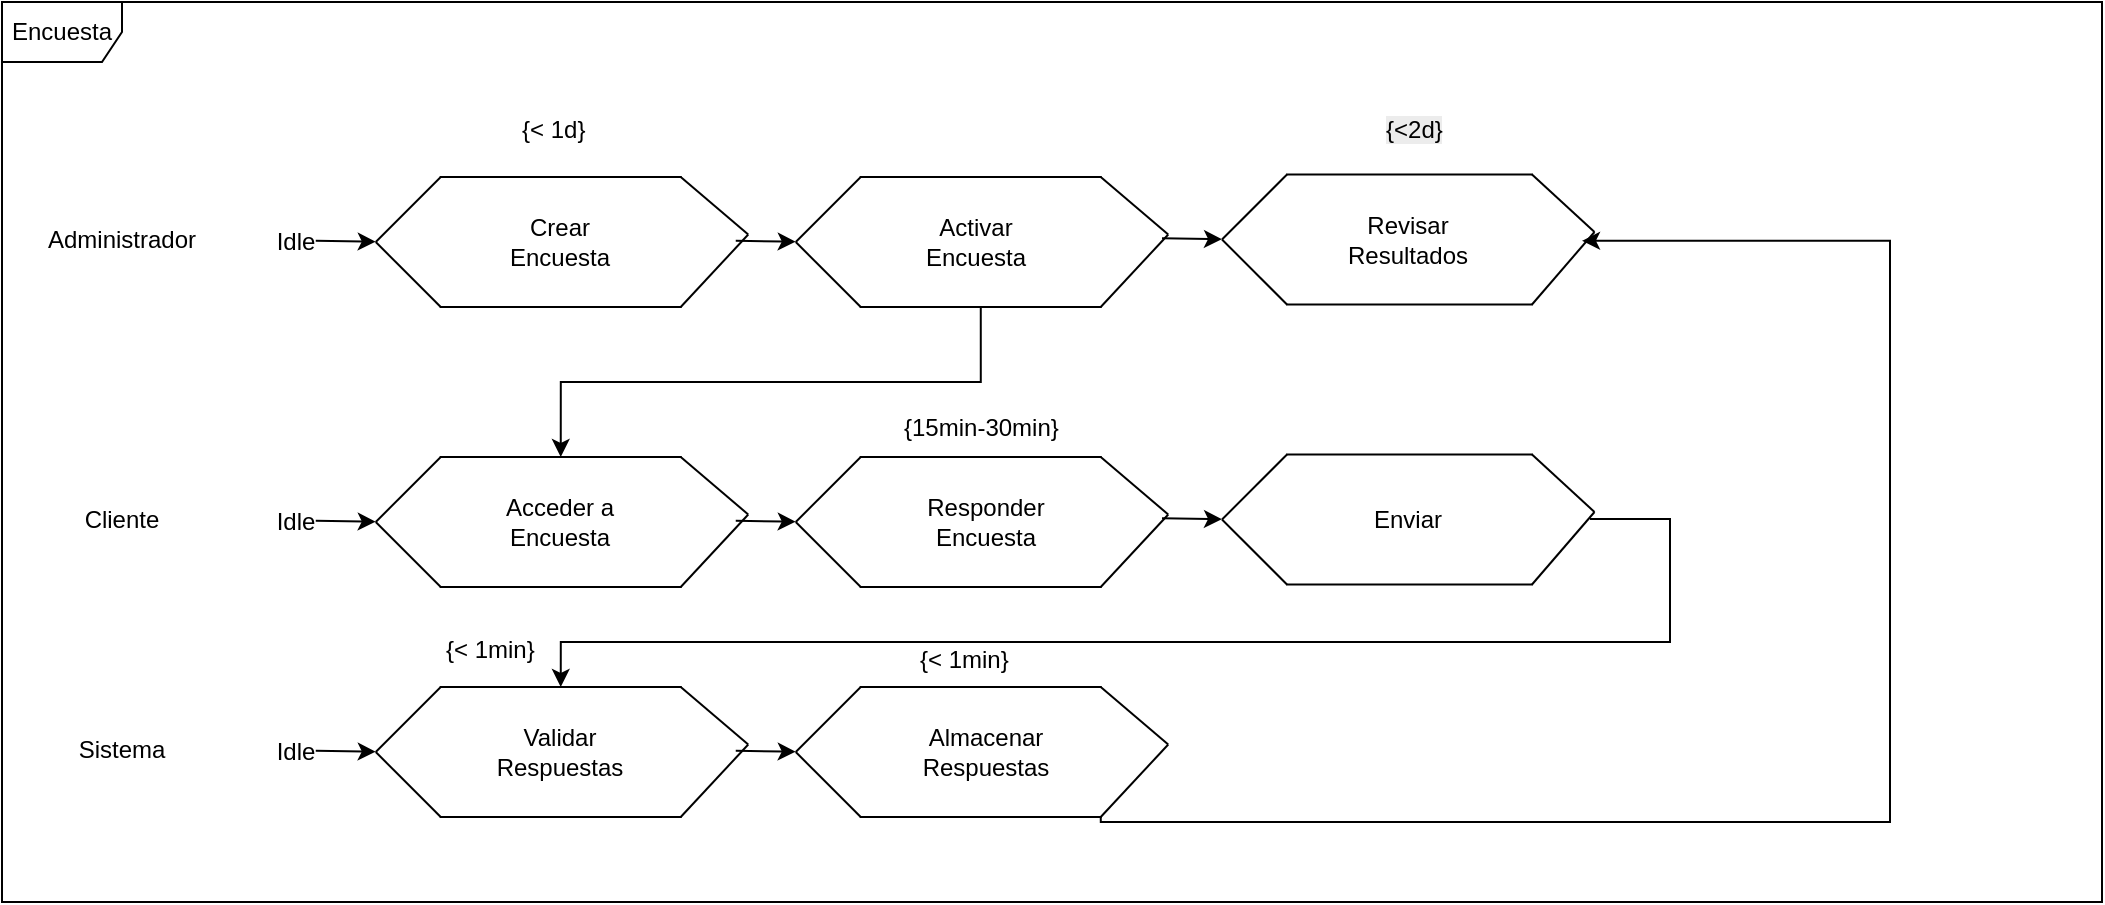 <mxfile version="28.0.6">
  <diagram name="Página-1" id="PuR6PXavX1iiZgIphFz7">
    <mxGraphModel grid="1" page="1" gridSize="10" guides="1" tooltips="1" connect="1" arrows="1" fold="1" pageScale="1" pageWidth="827" pageHeight="1169" math="0" shadow="0">
      <root>
        <mxCell id="0" />
        <mxCell id="1" parent="0" />
        <mxCell id="wnuGWgDGQfipznTXfZxU-3" value="" style="shape=partialRectangle;whiteSpace=wrap;html=1;top=0;bottom=0;fillColor=none;rotation=90;" vertex="1" parent="1">
          <mxGeometry x="76.87" y="250" width="65" height="120" as="geometry" />
        </mxCell>
        <mxCell id="wnuGWgDGQfipznTXfZxU-6" value="" style="endArrow=none;html=1;rounded=0;exitX=1;exitY=0;exitDx=0;exitDy=0;" edge="1" parent="1" source="wnuGWgDGQfipznTXfZxU-3">
          <mxGeometry width="50" height="50" relative="1" as="geometry">
            <mxPoint x="213.12" y="316.25" as="sourcePoint" />
            <mxPoint x="203.12" y="306.25" as="targetPoint" />
          </mxGeometry>
        </mxCell>
        <mxCell id="wnuGWgDGQfipznTXfZxU-8" value="" style="endArrow=none;html=1;rounded=0;exitX=0;exitY=0;exitDx=0;exitDy=0;" edge="1" parent="1" source="wnuGWgDGQfipznTXfZxU-3">
          <mxGeometry width="50" height="50" relative="1" as="geometry">
            <mxPoint x="213.12" y="268.25" as="sourcePoint" />
            <mxPoint x="203.12" y="306.25" as="targetPoint" />
          </mxGeometry>
        </mxCell>
        <mxCell id="wnuGWgDGQfipznTXfZxU-11" value="" style="endArrow=none;html=1;rounded=0;entryX=1;entryY=1;entryDx=0;entryDy=0;" edge="1" parent="1" target="wnuGWgDGQfipznTXfZxU-3">
          <mxGeometry width="50" height="50" relative="1" as="geometry">
            <mxPoint x="16.87" y="310" as="sourcePoint" />
            <mxPoint x="40.12" y="338.25" as="targetPoint" />
          </mxGeometry>
        </mxCell>
        <mxCell id="wnuGWgDGQfipznTXfZxU-12" value="" style="endArrow=none;html=1;rounded=0;entryX=0;entryY=1;entryDx=0;entryDy=0;" edge="1" parent="1" target="wnuGWgDGQfipznTXfZxU-3">
          <mxGeometry width="50" height="50" relative="1" as="geometry">
            <mxPoint x="16.87" y="310" as="sourcePoint" />
            <mxPoint x="40.12" y="280" as="targetPoint" />
          </mxGeometry>
        </mxCell>
        <mxCell id="UejmZ1284YYluyhTjpWx-67" style="edgeStyle=orthogonalEdgeStyle;rounded=0;orthogonalLoop=1;jettySize=auto;html=1;entryX=0;entryY=0.5;entryDx=0;entryDy=0;" edge="1" parent="1" source="wnuGWgDGQfipznTXfZxU-13" target="UejmZ1284YYluyhTjpWx-1">
          <mxGeometry relative="1" as="geometry">
            <Array as="points">
              <mxPoint x="319" y="380" />
              <mxPoint x="109" y="380" />
            </Array>
          </mxGeometry>
        </mxCell>
        <mxCell id="wnuGWgDGQfipznTXfZxU-13" value="" style="shape=partialRectangle;whiteSpace=wrap;html=1;top=0;bottom=0;fillColor=none;rotation=90;" vertex="1" parent="1">
          <mxGeometry x="286.87" y="250" width="65" height="120" as="geometry" />
        </mxCell>
        <mxCell id="wnuGWgDGQfipznTXfZxU-14" value="" style="endArrow=none;html=1;rounded=0;exitX=1;exitY=0;exitDx=0;exitDy=0;" edge="1" parent="1" source="wnuGWgDGQfipznTXfZxU-13">
          <mxGeometry width="50" height="50" relative="1" as="geometry">
            <mxPoint x="423.12" y="316.25" as="sourcePoint" />
            <mxPoint x="413.12" y="306.25" as="targetPoint" />
          </mxGeometry>
        </mxCell>
        <mxCell id="wnuGWgDGQfipznTXfZxU-15" value="" style="endArrow=none;html=1;rounded=0;exitX=0;exitY=0;exitDx=0;exitDy=0;" edge="1" parent="1" source="wnuGWgDGQfipznTXfZxU-13">
          <mxGeometry width="50" height="50" relative="1" as="geometry">
            <mxPoint x="423.12" y="268.25" as="sourcePoint" />
            <mxPoint x="413.12" y="306.25" as="targetPoint" />
          </mxGeometry>
        </mxCell>
        <mxCell id="wnuGWgDGQfipznTXfZxU-16" value="" style="endArrow=none;html=1;rounded=0;entryX=1;entryY=1;entryDx=0;entryDy=0;" edge="1" parent="1" target="wnuGWgDGQfipznTXfZxU-13">
          <mxGeometry width="50" height="50" relative="1" as="geometry">
            <mxPoint x="226.87" y="310" as="sourcePoint" />
            <mxPoint x="250.12" y="338.25" as="targetPoint" />
          </mxGeometry>
        </mxCell>
        <mxCell id="wnuGWgDGQfipznTXfZxU-17" value="" style="endArrow=none;html=1;rounded=0;entryX=0;entryY=1;entryDx=0;entryDy=0;" edge="1" parent="1" target="wnuGWgDGQfipznTXfZxU-13">
          <mxGeometry width="50" height="50" relative="1" as="geometry">
            <mxPoint x="226.87" y="310" as="sourcePoint" />
            <mxPoint x="250.12" y="280" as="targetPoint" />
          </mxGeometry>
        </mxCell>
        <mxCell id="wnuGWgDGQfipznTXfZxU-23" value="&lt;font style=&quot;vertical-align: inherit;&quot;&gt;&lt;font style=&quot;vertical-align: inherit;&quot;&gt;Idle&lt;/font&gt;&lt;/font&gt;" style="text;html=1;align=center;verticalAlign=middle;whiteSpace=wrap;rounded=0;" vertex="1" parent="1">
          <mxGeometry x="-53.13" y="295" width="60" height="30" as="geometry" />
        </mxCell>
        <mxCell id="wnuGWgDGQfipznTXfZxU-24" value="" style="shape=partialRectangle;whiteSpace=wrap;html=1;top=0;bottom=0;fillColor=none;rotation=90;" vertex="1" parent="1">
          <mxGeometry x="501.25" y="247.5" width="65" height="122.5" as="geometry" />
        </mxCell>
        <mxCell id="wnuGWgDGQfipznTXfZxU-25" value="" style="endArrow=none;html=1;rounded=0;exitX=1;exitY=0;exitDx=0;exitDy=0;" edge="1" parent="1" source="wnuGWgDGQfipznTXfZxU-24">
          <mxGeometry width="50" height="50" relative="1" as="geometry">
            <mxPoint x="636.25" y="315" as="sourcePoint" />
            <mxPoint x="626.25" y="305" as="targetPoint" />
          </mxGeometry>
        </mxCell>
        <mxCell id="wnuGWgDGQfipznTXfZxU-26" value="" style="endArrow=none;html=1;rounded=0;exitX=0;exitY=0;exitDx=0;exitDy=0;" edge="1" parent="1" source="wnuGWgDGQfipznTXfZxU-24">
          <mxGeometry width="50" height="50" relative="1" as="geometry">
            <mxPoint x="636.25" y="267" as="sourcePoint" />
            <mxPoint x="626.25" y="305" as="targetPoint" />
          </mxGeometry>
        </mxCell>
        <mxCell id="wnuGWgDGQfipznTXfZxU-27" value="" style="endArrow=none;html=1;rounded=0;entryX=1;entryY=1;entryDx=0;entryDy=0;" edge="1" parent="1" target="wnuGWgDGQfipznTXfZxU-24">
          <mxGeometry width="50" height="50" relative="1" as="geometry">
            <mxPoint x="440" y="308.75" as="sourcePoint" />
            <mxPoint x="463.25" y="337" as="targetPoint" />
          </mxGeometry>
        </mxCell>
        <mxCell id="wnuGWgDGQfipznTXfZxU-28" value="" style="endArrow=none;html=1;rounded=0;entryX=0;entryY=1;entryDx=0;entryDy=0;" edge="1" parent="1" target="wnuGWgDGQfipznTXfZxU-24">
          <mxGeometry width="50" height="50" relative="1" as="geometry">
            <mxPoint x="440" y="308.75" as="sourcePoint" />
            <mxPoint x="463.25" y="278.75" as="targetPoint" />
          </mxGeometry>
        </mxCell>
        <mxCell id="wnuGWgDGQfipznTXfZxU-58" value="" style="endArrow=classic;html=1;rounded=0;" edge="1" parent="1">
          <mxGeometry width="50" height="50" relative="1" as="geometry">
            <mxPoint x="196.87" y="309.41" as="sourcePoint" />
            <mxPoint x="226.87" y="309.82" as="targetPoint" />
          </mxGeometry>
        </mxCell>
        <mxCell id="wnuGWgDGQfipznTXfZxU-63" value="" style="endArrow=classic;html=1;rounded=0;" edge="1" parent="1">
          <mxGeometry width="50" height="50" relative="1" as="geometry">
            <mxPoint x="410" y="308.16" as="sourcePoint" />
            <mxPoint x="440" y="308.57" as="targetPoint" />
          </mxGeometry>
        </mxCell>
        <mxCell id="wnuGWgDGQfipznTXfZxU-64" value="" style="endArrow=classic;html=1;rounded=0;" edge="1" parent="1">
          <mxGeometry width="50" height="50" relative="1" as="geometry">
            <mxPoint x="-13.13" y="309.41" as="sourcePoint" />
            <mxPoint x="16.87" y="309.82" as="targetPoint" />
          </mxGeometry>
        </mxCell>
        <mxCell id="wnuGWgDGQfipznTXfZxU-65" value="&lt;font style=&quot;vertical-align: inherit;&quot;&gt;&lt;font style=&quot;vertical-align: inherit;&quot;&gt;Encuesta&lt;/font&gt;&lt;/font&gt;" style="shape=umlFrame;whiteSpace=wrap;html=1;pointerEvents=0;" vertex="1" parent="1">
          <mxGeometry x="-170" y="190" width="1050" height="450" as="geometry" />
        </mxCell>
        <mxCell id="wnuGWgDGQfipznTXfZxU-66" value="&lt;span style=&quot;text-align: left;&quot;&gt;&lt;font style=&quot;vertical-align: inherit;&quot;&gt;&lt;font style=&quot;vertical-align: inherit;&quot;&gt;Crear Encuesta&lt;/font&gt;&lt;/font&gt;&lt;/span&gt;" style="text;html=1;align=center;verticalAlign=middle;whiteSpace=wrap;rounded=0;" vertex="1" parent="1">
          <mxGeometry x="79.37" y="295" width="60" height="30" as="geometry" />
        </mxCell>
        <mxCell id="wnuGWgDGQfipznTXfZxU-67" value="&lt;span style=&quot;text-align: left;&quot;&gt;&lt;font style=&quot;vertical-align: inherit;&quot;&gt;&lt;font style=&quot;vertical-align: inherit;&quot;&gt;Activar Encuesta&lt;/font&gt;&lt;/font&gt;&lt;/span&gt;" style="text;html=1;align=center;verticalAlign=middle;whiteSpace=wrap;rounded=0;" vertex="1" parent="1">
          <mxGeometry x="286.87" y="295" width="60" height="30" as="geometry" />
        </mxCell>
        <mxCell id="wnuGWgDGQfipznTXfZxU-69" value="&lt;span style=&quot;text-align: left;&quot;&gt;&lt;font style=&quot;vertical-align: inherit;&quot;&gt;&lt;font style=&quot;vertical-align: inherit;&quot;&gt;Revisar Resultados&lt;/font&gt;&lt;/font&gt;&lt;/span&gt;" style="text;html=1;align=center;verticalAlign=middle;whiteSpace=wrap;rounded=0;" vertex="1" parent="1">
          <mxGeometry x="502.5" y="293.75" width="60" height="30" as="geometry" />
        </mxCell>
        <mxCell id="wnuGWgDGQfipznTXfZxU-83" value="{&lt; 1d}" style="text;whiteSpace=wrap;" vertex="1" parent="1">
          <mxGeometry x="87.8" y="240" width="43.13" height="40" as="geometry" />
        </mxCell>
        <mxCell id="wnuGWgDGQfipznTXfZxU-84" value="&lt;span style=&quot;color: rgb(0, 0, 0); font-family: Helvetica; font-size: 12px; font-style: normal; font-variant-ligatures: normal; font-variant-caps: normal; font-weight: 400; letter-spacing: normal; orphans: 2; text-align: left; text-indent: 0px; text-transform: none; widows: 2; word-spacing: 0px; -webkit-text-stroke-width: 0px; white-space: normal; background-color: rgb(236, 236, 236); text-decoration-thickness: initial; text-decoration-style: initial; text-decoration-color: initial; float: none; display: inline !important;&quot;&gt;&lt;font style=&quot;vertical-align: inherit;&quot;&gt;&lt;font style=&quot;vertical-align: inherit;&quot;&gt;&lt;font style=&quot;vertical-align: inherit;&quot;&gt;&lt;font style=&quot;vertical-align: inherit;&quot;&gt;&lt;font style=&quot;vertical-align: inherit;&quot;&gt;&lt;font style=&quot;vertical-align: inherit;&quot;&gt;{&amp;lt;2d}&lt;/font&gt;&lt;/font&gt;&lt;/font&gt;&lt;/font&gt;&lt;/font&gt;&lt;/font&gt;&lt;/span&gt;" style="text;whiteSpace=wrap;html=1;" vertex="1" parent="1">
          <mxGeometry x="520" y="240" width="40" height="40" as="geometry" />
        </mxCell>
        <mxCell id="wnuGWgDGQfipznTXfZxU-85" value="Administrador" style="text;html=1;align=center;verticalAlign=middle;whiteSpace=wrap;rounded=0;" vertex="1" parent="1">
          <mxGeometry x="-140" y="293.75" width="60" height="30" as="geometry" />
        </mxCell>
        <mxCell id="UejmZ1284YYluyhTjpWx-1" value="" style="shape=partialRectangle;whiteSpace=wrap;html=1;top=0;bottom=0;fillColor=none;rotation=90;" vertex="1" parent="1">
          <mxGeometry x="76.87" y="390" width="65" height="120" as="geometry" />
        </mxCell>
        <mxCell id="UejmZ1284YYluyhTjpWx-2" value="" style="endArrow=none;html=1;rounded=0;exitX=1;exitY=0;exitDx=0;exitDy=0;" edge="1" parent="1" source="UejmZ1284YYluyhTjpWx-1">
          <mxGeometry width="50" height="50" relative="1" as="geometry">
            <mxPoint x="213.12" y="456.25" as="sourcePoint" />
            <mxPoint x="203.12" y="446.25" as="targetPoint" />
          </mxGeometry>
        </mxCell>
        <mxCell id="UejmZ1284YYluyhTjpWx-3" value="" style="endArrow=none;html=1;rounded=0;exitX=0;exitY=0;exitDx=0;exitDy=0;" edge="1" parent="1" source="UejmZ1284YYluyhTjpWx-1">
          <mxGeometry width="50" height="50" relative="1" as="geometry">
            <mxPoint x="213.12" y="408.25" as="sourcePoint" />
            <mxPoint x="203.12" y="446.25" as="targetPoint" />
          </mxGeometry>
        </mxCell>
        <mxCell id="UejmZ1284YYluyhTjpWx-4" value="" style="endArrow=none;html=1;rounded=0;entryX=1;entryY=1;entryDx=0;entryDy=0;" edge="1" parent="1" target="UejmZ1284YYluyhTjpWx-1">
          <mxGeometry width="50" height="50" relative="1" as="geometry">
            <mxPoint x="16.87" y="450" as="sourcePoint" />
            <mxPoint x="40.12" y="478.25" as="targetPoint" />
          </mxGeometry>
        </mxCell>
        <mxCell id="UejmZ1284YYluyhTjpWx-5" value="" style="endArrow=none;html=1;rounded=0;entryX=0;entryY=1;entryDx=0;entryDy=0;" edge="1" parent="1" target="UejmZ1284YYluyhTjpWx-1">
          <mxGeometry width="50" height="50" relative="1" as="geometry">
            <mxPoint x="16.87" y="450" as="sourcePoint" />
            <mxPoint x="40.12" y="420" as="targetPoint" />
          </mxGeometry>
        </mxCell>
        <mxCell id="UejmZ1284YYluyhTjpWx-6" value="" style="shape=partialRectangle;whiteSpace=wrap;html=1;top=0;bottom=0;fillColor=none;rotation=90;" vertex="1" parent="1">
          <mxGeometry x="286.87" y="390" width="65" height="120" as="geometry" />
        </mxCell>
        <mxCell id="UejmZ1284YYluyhTjpWx-7" value="" style="endArrow=none;html=1;rounded=0;exitX=1;exitY=0;exitDx=0;exitDy=0;" edge="1" parent="1" source="UejmZ1284YYluyhTjpWx-6">
          <mxGeometry width="50" height="50" relative="1" as="geometry">
            <mxPoint x="423.12" y="456.25" as="sourcePoint" />
            <mxPoint x="413.12" y="446.25" as="targetPoint" />
          </mxGeometry>
        </mxCell>
        <mxCell id="UejmZ1284YYluyhTjpWx-8" value="" style="endArrow=none;html=1;rounded=0;exitX=0;exitY=0;exitDx=0;exitDy=0;" edge="1" parent="1" source="UejmZ1284YYluyhTjpWx-6">
          <mxGeometry width="50" height="50" relative="1" as="geometry">
            <mxPoint x="423.12" y="408.25" as="sourcePoint" />
            <mxPoint x="413.12" y="446.25" as="targetPoint" />
          </mxGeometry>
        </mxCell>
        <mxCell id="UejmZ1284YYluyhTjpWx-9" value="" style="endArrow=none;html=1;rounded=0;entryX=1;entryY=1;entryDx=0;entryDy=0;" edge="1" parent="1" target="UejmZ1284YYluyhTjpWx-6">
          <mxGeometry width="50" height="50" relative="1" as="geometry">
            <mxPoint x="226.87" y="450" as="sourcePoint" />
            <mxPoint x="250.12" y="478.25" as="targetPoint" />
          </mxGeometry>
        </mxCell>
        <mxCell id="UejmZ1284YYluyhTjpWx-10" value="" style="endArrow=none;html=1;rounded=0;entryX=0;entryY=1;entryDx=0;entryDy=0;" edge="1" parent="1" target="UejmZ1284YYluyhTjpWx-6">
          <mxGeometry width="50" height="50" relative="1" as="geometry">
            <mxPoint x="226.87" y="450" as="sourcePoint" />
            <mxPoint x="250.12" y="420" as="targetPoint" />
          </mxGeometry>
        </mxCell>
        <mxCell id="UejmZ1284YYluyhTjpWx-11" value="&lt;font style=&quot;vertical-align: inherit;&quot;&gt;&lt;font style=&quot;vertical-align: inherit;&quot;&gt;Idle&lt;/font&gt;&lt;/font&gt;" style="text;html=1;align=center;verticalAlign=middle;whiteSpace=wrap;rounded=0;" vertex="1" parent="1">
          <mxGeometry x="-53.13" y="435" width="60" height="30" as="geometry" />
        </mxCell>
        <mxCell id="UejmZ1284YYluyhTjpWx-12" value="" style="shape=partialRectangle;whiteSpace=wrap;html=1;top=0;bottom=0;fillColor=none;rotation=90;" vertex="1" parent="1">
          <mxGeometry x="501.25" y="387.5" width="65" height="122.5" as="geometry" />
        </mxCell>
        <mxCell id="UejmZ1284YYluyhTjpWx-13" value="" style="endArrow=none;html=1;rounded=0;exitX=1;exitY=0;exitDx=0;exitDy=0;" edge="1" parent="1" source="UejmZ1284YYluyhTjpWx-12">
          <mxGeometry width="50" height="50" relative="1" as="geometry">
            <mxPoint x="636.25" y="455" as="sourcePoint" />
            <mxPoint x="626.25" y="445" as="targetPoint" />
          </mxGeometry>
        </mxCell>
        <mxCell id="UejmZ1284YYluyhTjpWx-14" value="" style="endArrow=none;html=1;rounded=0;exitX=0;exitY=0;exitDx=0;exitDy=0;" edge="1" parent="1" source="UejmZ1284YYluyhTjpWx-12">
          <mxGeometry width="50" height="50" relative="1" as="geometry">
            <mxPoint x="636.25" y="407" as="sourcePoint" />
            <mxPoint x="626.25" y="445" as="targetPoint" />
          </mxGeometry>
        </mxCell>
        <mxCell id="UejmZ1284YYluyhTjpWx-15" value="" style="endArrow=none;html=1;rounded=0;entryX=1;entryY=1;entryDx=0;entryDy=0;" edge="1" parent="1" target="UejmZ1284YYluyhTjpWx-12">
          <mxGeometry width="50" height="50" relative="1" as="geometry">
            <mxPoint x="440" y="448.75" as="sourcePoint" />
            <mxPoint x="463.25" y="477" as="targetPoint" />
          </mxGeometry>
        </mxCell>
        <mxCell id="UejmZ1284YYluyhTjpWx-16" value="" style="endArrow=none;html=1;rounded=0;entryX=0;entryY=1;entryDx=0;entryDy=0;" edge="1" parent="1" target="UejmZ1284YYluyhTjpWx-12">
          <mxGeometry width="50" height="50" relative="1" as="geometry">
            <mxPoint x="440" y="448.75" as="sourcePoint" />
            <mxPoint x="463.25" y="418.75" as="targetPoint" />
          </mxGeometry>
        </mxCell>
        <mxCell id="UejmZ1284YYluyhTjpWx-20" value="" style="endArrow=classic;html=1;rounded=0;" edge="1" parent="1">
          <mxGeometry width="50" height="50" relative="1" as="geometry">
            <mxPoint x="196.87" y="449.41" as="sourcePoint" />
            <mxPoint x="226.87" y="449.82" as="targetPoint" />
          </mxGeometry>
        </mxCell>
        <mxCell id="UejmZ1284YYluyhTjpWx-22" value="" style="endArrow=classic;html=1;rounded=0;" edge="1" parent="1">
          <mxGeometry width="50" height="50" relative="1" as="geometry">
            <mxPoint x="410" y="448.16" as="sourcePoint" />
            <mxPoint x="440" y="448.57" as="targetPoint" />
          </mxGeometry>
        </mxCell>
        <mxCell id="UejmZ1284YYluyhTjpWx-23" value="" style="endArrow=classic;html=1;rounded=0;" edge="1" parent="1">
          <mxGeometry width="50" height="50" relative="1" as="geometry">
            <mxPoint x="-13.13" y="449.41" as="sourcePoint" />
            <mxPoint x="16.87" y="449.82" as="targetPoint" />
          </mxGeometry>
        </mxCell>
        <mxCell id="UejmZ1284YYluyhTjpWx-24" value="&lt;span style=&quot;text-align: left;&quot;&gt;&lt;font style=&quot;vertical-align: inherit;&quot;&gt;&lt;font style=&quot;vertical-align: inherit;&quot;&gt;Acceder a Encuesta&lt;/font&gt;&lt;/font&gt;&lt;/span&gt;" style="text;html=1;align=center;verticalAlign=middle;whiteSpace=wrap;rounded=0;" vertex="1" parent="1">
          <mxGeometry x="79.37" y="435" width="60" height="30" as="geometry" />
        </mxCell>
        <mxCell id="UejmZ1284YYluyhTjpWx-25" value="&lt;span style=&quot;text-align: left;&quot;&gt;&lt;font style=&quot;vertical-align: inherit;&quot;&gt;&lt;font style=&quot;vertical-align: inherit;&quot;&gt;Responder Encuesta&lt;/font&gt;&lt;/font&gt;&lt;/span&gt;" style="text;html=1;align=center;verticalAlign=middle;whiteSpace=wrap;rounded=0;" vertex="1" parent="1">
          <mxGeometry x="291.87" y="435" width="60" height="30" as="geometry" />
        </mxCell>
        <mxCell id="UejmZ1284YYluyhTjpWx-26" value="&lt;span style=&quot;text-align: left;&quot;&gt;&lt;font style=&quot;vertical-align: inherit;&quot;&gt;&lt;font style=&quot;vertical-align: inherit;&quot;&gt;Enviar&lt;/font&gt;&lt;/font&gt;&lt;/span&gt;" style="text;html=1;align=center;verticalAlign=middle;whiteSpace=wrap;rounded=0;" vertex="1" parent="1">
          <mxGeometry x="502.5" y="433.75" width="60" height="30" as="geometry" />
        </mxCell>
        <mxCell id="UejmZ1284YYluyhTjpWx-30" value="&lt;font style=&quot;vertical-align: inherit;&quot;&gt;&lt;font style=&quot;vertical-align: inherit;&quot;&gt;Cliente&lt;/font&gt;&lt;/font&gt;" style="text;html=1;align=center;verticalAlign=middle;whiteSpace=wrap;rounded=0;" vertex="1" parent="1">
          <mxGeometry x="-140" y="433.75" width="60" height="30" as="geometry" />
        </mxCell>
        <mxCell id="UejmZ1284YYluyhTjpWx-31" value="{15min-30min}" style="text;whiteSpace=wrap;" vertex="1" parent="1">
          <mxGeometry x="279.37" y="388.75" width="80" height="40" as="geometry" />
        </mxCell>
        <mxCell id="UejmZ1284YYluyhTjpWx-33" value="" style="shape=partialRectangle;whiteSpace=wrap;html=1;top=0;bottom=0;fillColor=none;rotation=90;" vertex="1" parent="1">
          <mxGeometry x="76.87" y="505" width="65" height="120" as="geometry" />
        </mxCell>
        <mxCell id="UejmZ1284YYluyhTjpWx-34" value="" style="endArrow=none;html=1;rounded=0;exitX=1;exitY=0;exitDx=0;exitDy=0;" edge="1" parent="1" source="UejmZ1284YYluyhTjpWx-33">
          <mxGeometry width="50" height="50" relative="1" as="geometry">
            <mxPoint x="213.12" y="571.25" as="sourcePoint" />
            <mxPoint x="203.12" y="561.25" as="targetPoint" />
          </mxGeometry>
        </mxCell>
        <mxCell id="UejmZ1284YYluyhTjpWx-35" value="" style="endArrow=none;html=1;rounded=0;exitX=0;exitY=0;exitDx=0;exitDy=0;" edge="1" parent="1" source="UejmZ1284YYluyhTjpWx-33">
          <mxGeometry width="50" height="50" relative="1" as="geometry">
            <mxPoint x="213.12" y="523.25" as="sourcePoint" />
            <mxPoint x="203.12" y="561.25" as="targetPoint" />
          </mxGeometry>
        </mxCell>
        <mxCell id="UejmZ1284YYluyhTjpWx-36" value="" style="endArrow=none;html=1;rounded=0;entryX=1;entryY=1;entryDx=0;entryDy=0;" edge="1" parent="1" target="UejmZ1284YYluyhTjpWx-33">
          <mxGeometry width="50" height="50" relative="1" as="geometry">
            <mxPoint x="16.87" y="565" as="sourcePoint" />
            <mxPoint x="40.12" y="593.25" as="targetPoint" />
          </mxGeometry>
        </mxCell>
        <mxCell id="UejmZ1284YYluyhTjpWx-37" value="" style="endArrow=none;html=1;rounded=0;entryX=0;entryY=1;entryDx=0;entryDy=0;" edge="1" parent="1" target="UejmZ1284YYluyhTjpWx-33">
          <mxGeometry width="50" height="50" relative="1" as="geometry">
            <mxPoint x="16.87" y="565" as="sourcePoint" />
            <mxPoint x="40.12" y="535" as="targetPoint" />
          </mxGeometry>
        </mxCell>
        <mxCell id="UejmZ1284YYluyhTjpWx-38" value="" style="shape=partialRectangle;whiteSpace=wrap;html=1;top=0;bottom=0;fillColor=none;rotation=90;" vertex="1" parent="1">
          <mxGeometry x="286.87" y="505" width="65" height="120" as="geometry" />
        </mxCell>
        <mxCell id="UejmZ1284YYluyhTjpWx-39" value="" style="endArrow=none;html=1;rounded=0;exitX=1;exitY=0;exitDx=0;exitDy=0;" edge="1" parent="1" source="UejmZ1284YYluyhTjpWx-38">
          <mxGeometry width="50" height="50" relative="1" as="geometry">
            <mxPoint x="423.12" y="571.25" as="sourcePoint" />
            <mxPoint x="413.12" y="561.25" as="targetPoint" />
          </mxGeometry>
        </mxCell>
        <mxCell id="UejmZ1284YYluyhTjpWx-40" value="" style="endArrow=none;html=1;rounded=0;exitX=0;exitY=0;exitDx=0;exitDy=0;" edge="1" parent="1" source="UejmZ1284YYluyhTjpWx-38">
          <mxGeometry width="50" height="50" relative="1" as="geometry">
            <mxPoint x="423.12" y="523.25" as="sourcePoint" />
            <mxPoint x="413.12" y="561.25" as="targetPoint" />
          </mxGeometry>
        </mxCell>
        <mxCell id="UejmZ1284YYluyhTjpWx-41" value="" style="endArrow=none;html=1;rounded=0;entryX=1;entryY=1;entryDx=0;entryDy=0;" edge="1" parent="1" target="UejmZ1284YYluyhTjpWx-38">
          <mxGeometry width="50" height="50" relative="1" as="geometry">
            <mxPoint x="226.87" y="565" as="sourcePoint" />
            <mxPoint x="250.12" y="593.25" as="targetPoint" />
          </mxGeometry>
        </mxCell>
        <mxCell id="UejmZ1284YYluyhTjpWx-42" value="" style="endArrow=none;html=1;rounded=0;entryX=0;entryY=1;entryDx=0;entryDy=0;" edge="1" parent="1" target="UejmZ1284YYluyhTjpWx-38">
          <mxGeometry width="50" height="50" relative="1" as="geometry">
            <mxPoint x="226.87" y="565" as="sourcePoint" />
            <mxPoint x="250.12" y="535" as="targetPoint" />
          </mxGeometry>
        </mxCell>
        <mxCell id="UejmZ1284YYluyhTjpWx-43" value="&lt;font style=&quot;vertical-align: inherit;&quot;&gt;&lt;font style=&quot;vertical-align: inherit;&quot;&gt;Idle&lt;/font&gt;&lt;/font&gt;" style="text;html=1;align=center;verticalAlign=middle;whiteSpace=wrap;rounded=0;" vertex="1" parent="1">
          <mxGeometry x="-53.13" y="550" width="60" height="30" as="geometry" />
        </mxCell>
        <mxCell id="UejmZ1284YYluyhTjpWx-52" value="" style="endArrow=classic;html=1;rounded=0;" edge="1" parent="1">
          <mxGeometry width="50" height="50" relative="1" as="geometry">
            <mxPoint x="196.87" y="564.41" as="sourcePoint" />
            <mxPoint x="226.87" y="564.82" as="targetPoint" />
          </mxGeometry>
        </mxCell>
        <mxCell id="UejmZ1284YYluyhTjpWx-55" value="" style="endArrow=classic;html=1;rounded=0;" edge="1" parent="1">
          <mxGeometry width="50" height="50" relative="1" as="geometry">
            <mxPoint x="-13.13" y="564.41" as="sourcePoint" />
            <mxPoint x="16.87" y="564.82" as="targetPoint" />
          </mxGeometry>
        </mxCell>
        <mxCell id="UejmZ1284YYluyhTjpWx-56" value="&lt;span style=&quot;text-align: left;&quot;&gt;&lt;font style=&quot;vertical-align: inherit;&quot;&gt;&lt;font style=&quot;vertical-align: inherit;&quot;&gt;Validar Respuestas&lt;/font&gt;&lt;/font&gt;&lt;/span&gt;" style="text;html=1;align=center;verticalAlign=middle;whiteSpace=wrap;rounded=0;" vertex="1" parent="1">
          <mxGeometry x="79.37" y="550" width="60" height="30" as="geometry" />
        </mxCell>
        <mxCell id="UejmZ1284YYluyhTjpWx-57" value="&lt;span style=&quot;text-align: left;&quot;&gt;&lt;font style=&quot;vertical-align: inherit;&quot;&gt;&lt;font style=&quot;vertical-align: inherit;&quot;&gt;Almacenar Respuestas&lt;/font&gt;&lt;/font&gt;&lt;/span&gt;" style="text;html=1;align=center;verticalAlign=middle;whiteSpace=wrap;rounded=0;" vertex="1" parent="1">
          <mxGeometry x="291.87" y="550" width="60" height="30" as="geometry" />
        </mxCell>
        <mxCell id="UejmZ1284YYluyhTjpWx-62" value="&lt;font style=&quot;vertical-align: inherit;&quot;&gt;&lt;font style=&quot;vertical-align: inherit;&quot;&gt;Sistema&lt;/font&gt;&lt;/font&gt;" style="text;html=1;align=center;verticalAlign=middle;whiteSpace=wrap;rounded=0;" vertex="1" parent="1">
          <mxGeometry x="-140" y="548.75" width="60" height="30" as="geometry" />
        </mxCell>
        <mxCell id="UejmZ1284YYluyhTjpWx-65" value="" style="endArrow=classic;html=1;rounded=0;edgeStyle=orthogonalEdgeStyle;entryX=0;entryY=0.5;entryDx=0;entryDy=0;" edge="1" parent="1" target="UejmZ1284YYluyhTjpWx-33">
          <mxGeometry width="50" height="50" relative="1" as="geometry">
            <mxPoint x="624" y="448.51" as="sourcePoint" />
            <mxPoint x="410" y="560" as="targetPoint" />
            <Array as="points">
              <mxPoint x="664" y="448" />
              <mxPoint x="664" y="510" />
              <mxPoint x="109" y="510" />
            </Array>
          </mxGeometry>
        </mxCell>
        <mxCell id="UejmZ1284YYluyhTjpWx-66" value="" style="endArrow=classic;html=1;rounded=0;edgeStyle=orthogonalEdgeStyle;exitX=1;exitY=0;exitDx=0;exitDy=0;" edge="1" parent="1" source="UejmZ1284YYluyhTjpWx-38">
          <mxGeometry width="50" height="50" relative="1" as="geometry">
            <mxPoint x="734" y="530" as="sourcePoint" />
            <mxPoint x="620" y="309.394" as="targetPoint" />
            <Array as="points">
              <mxPoint x="379" y="600" />
              <mxPoint x="774" y="600" />
              <mxPoint x="774" y="309" />
            </Array>
          </mxGeometry>
        </mxCell>
        <mxCell id="UejmZ1284YYluyhTjpWx-68" value="{&lt; 1min}" style="text;whiteSpace=wrap;" vertex="1" parent="1">
          <mxGeometry x="50" y="500" width="54.69" height="40" as="geometry" />
        </mxCell>
        <mxCell id="UejmZ1284YYluyhTjpWx-69" value="{&lt; 1min}" style="text;whiteSpace=wrap;" vertex="1" parent="1">
          <mxGeometry x="286.87" y="505" width="54.69" height="40" as="geometry" />
        </mxCell>
      </root>
    </mxGraphModel>
  </diagram>
</mxfile>
